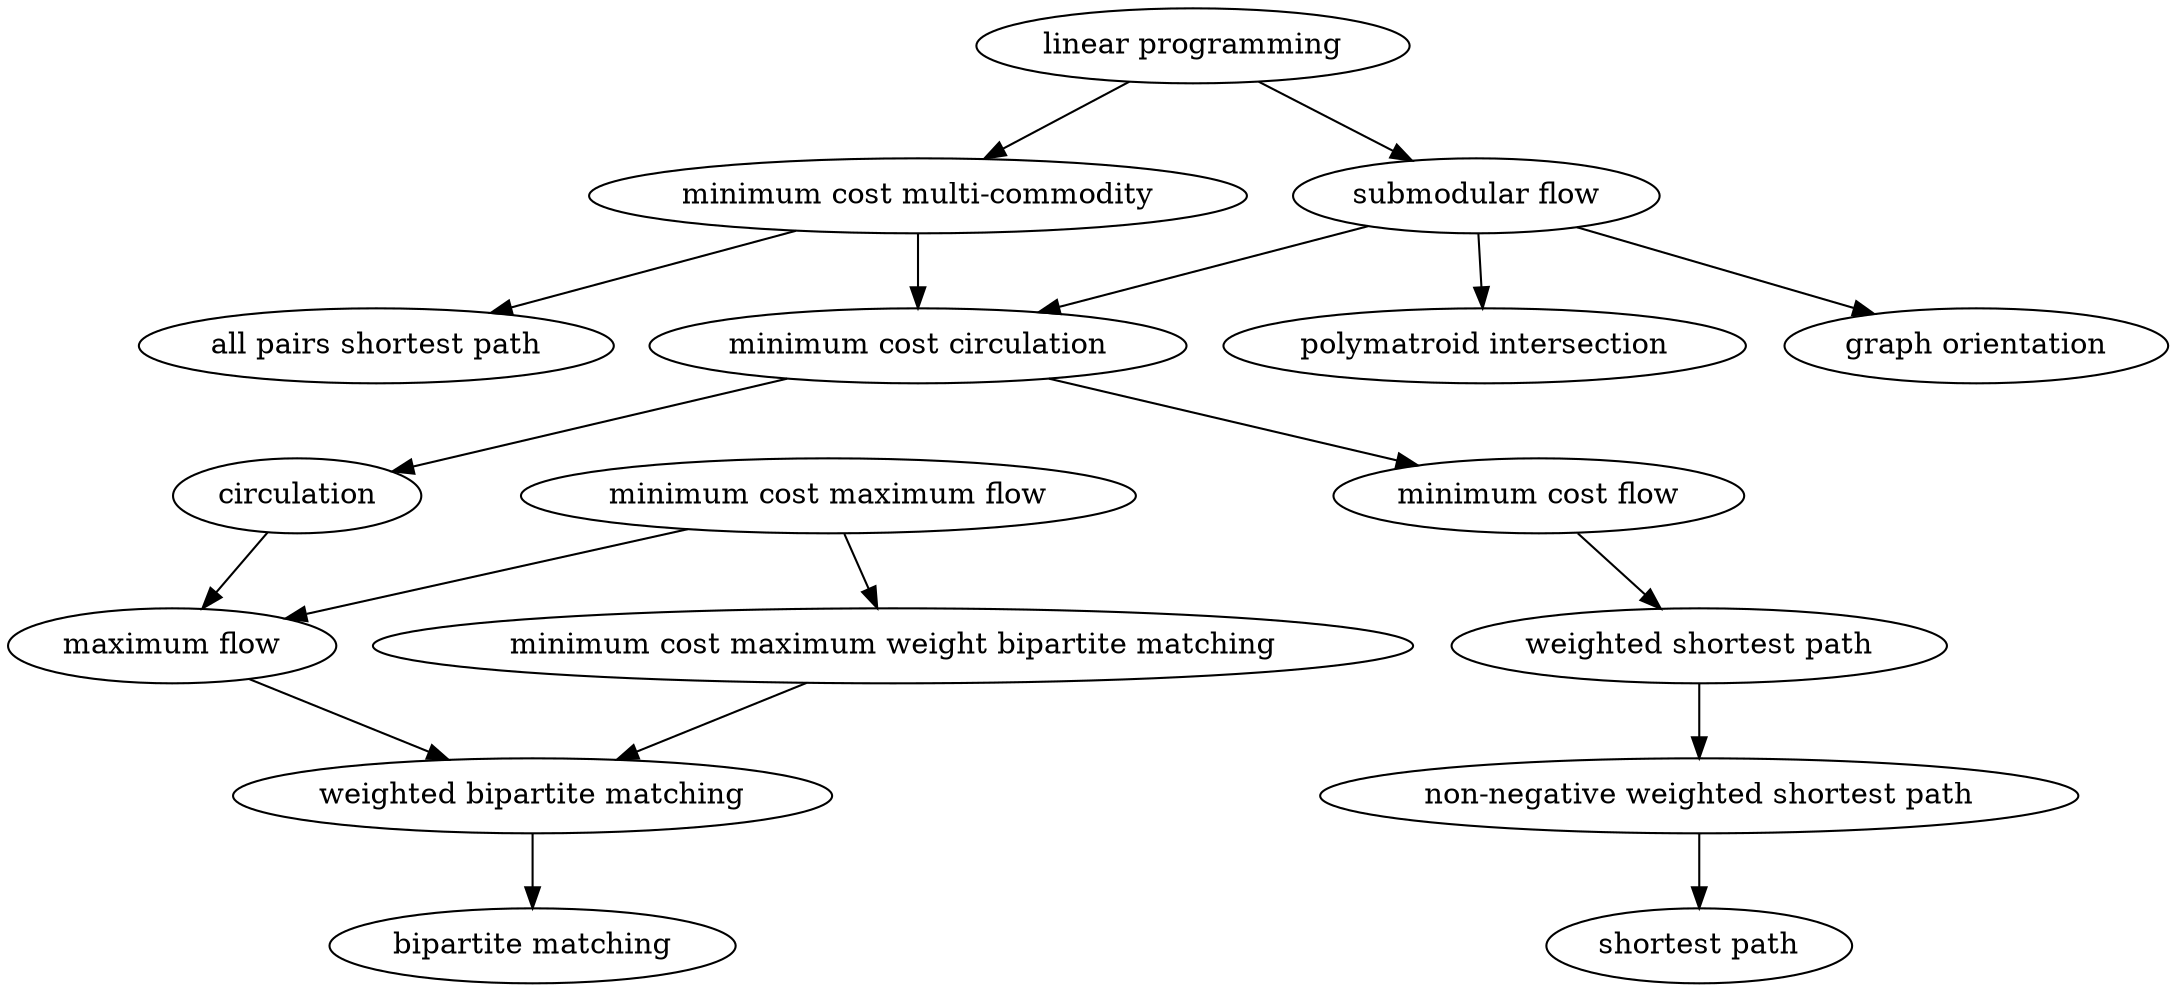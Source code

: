 digraph {
  min_cost_multi_commodity_circulation [label="minimum cost multi-commodity"];
  min_cost_circulation [label="minimum cost circulation"];
  circulation [label="circulation"];
  max_flow [label="maximum flow"];
  weighted_bipartite_matching [label="weighted bipartite matching"];
  bipartite_matching [label="bipartite matching"];
  min_cost_max_flow [label="minimum cost maximum flow"];
  shortest_path_nonneg_weight [label="non-negative weighted shortest path"]
  shortest_path_weight [label="weighted shortest path"];
  shortest_path [label="shortest path"];
  min_cost_max_bipartite_matching [label="minimum cost maximum weight bipartite matching"];
  submodular_flow [label="submodular flow"];
  polymatroid_intersection [label="polymatroid intersection"];
  linear_programming [label="linear programming"];
  graph_orientation [label="graph orientation"];
  all_pairs_shortest_path [label="all pairs shortest path"];
  min_cost_flow [label="minimum cost flow"];
  
  min_cost_multi_commodity_circulation -> min_cost_circulation
  min_cost_multi_commodity_circulation -> all_pairs_shortest_path
  min_cost_circulation -> circulation
  circulation -> max_flow
  max_flow -> weighted_bipartite_matching
  weighted_bipartite_matching -> bipartite_matching
  min_cost_max_flow -> max_flow;
  min_cost_max_flow -> min_cost_max_bipartite_matching;
  min_cost_max_bipartite_matching -> weighted_bipartite_matching;
  min_cost_circulation -> min_cost_flow;
  min_cost_flow -> shortest_path_weight;
  submodular_flow -> min_cost_circulation;
  submodular_flow -> polymatroid_intersection;
  linear_programming -> submodular_flow;
  linear_programming -> min_cost_multi_commodity_circulation;
  submodular_flow -> graph_orientation;
  
  shortest_path_weight -> shortest_path_nonneg_weight;
  shortest_path_nonneg_weight -> shortest_path;
}



  
  
  
